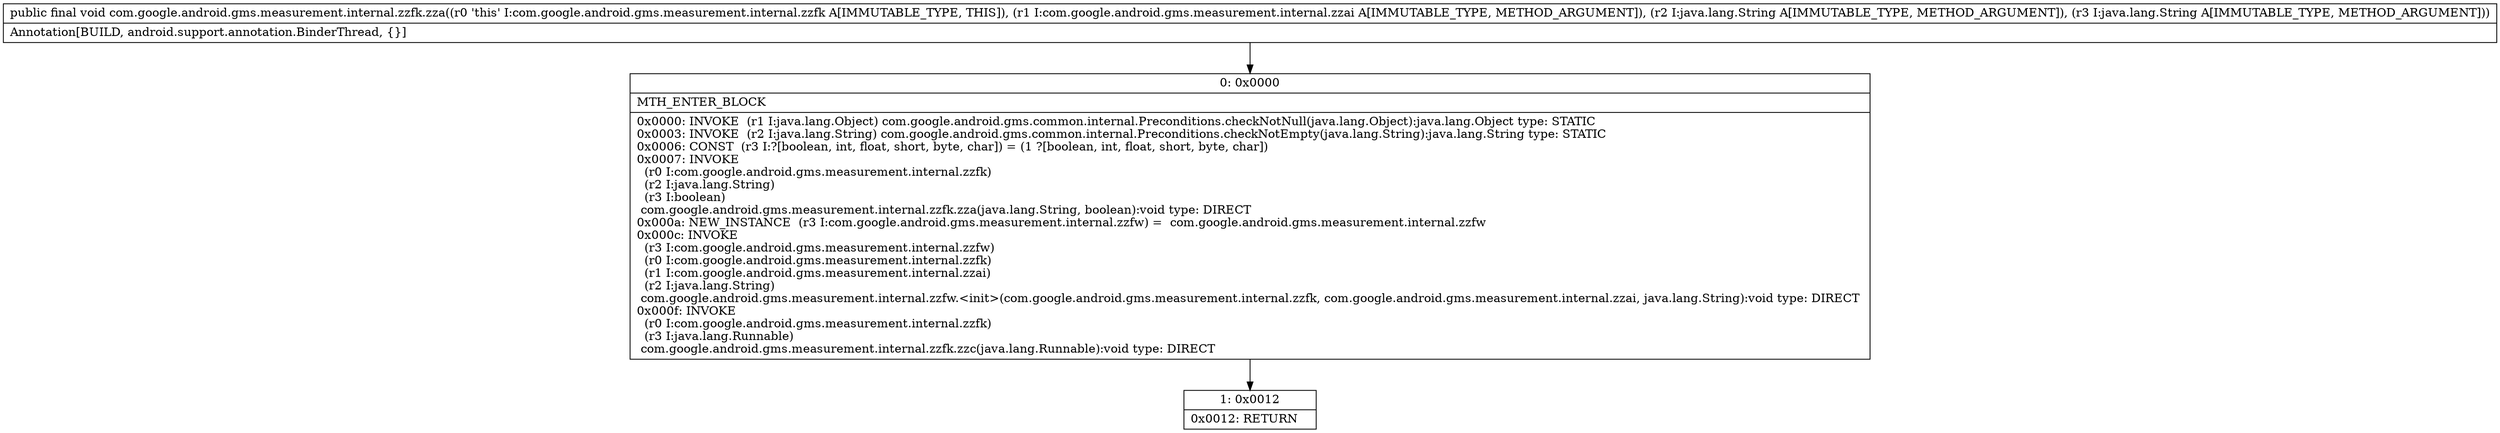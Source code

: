 digraph "CFG forcom.google.android.gms.measurement.internal.zzfk.zza(Lcom\/google\/android\/gms\/measurement\/internal\/zzai;Ljava\/lang\/String;Ljava\/lang\/String;)V" {
Node_0 [shape=record,label="{0\:\ 0x0000|MTH_ENTER_BLOCK\l|0x0000: INVOKE  (r1 I:java.lang.Object) com.google.android.gms.common.internal.Preconditions.checkNotNull(java.lang.Object):java.lang.Object type: STATIC \l0x0003: INVOKE  (r2 I:java.lang.String) com.google.android.gms.common.internal.Preconditions.checkNotEmpty(java.lang.String):java.lang.String type: STATIC \l0x0006: CONST  (r3 I:?[boolean, int, float, short, byte, char]) = (1 ?[boolean, int, float, short, byte, char]) \l0x0007: INVOKE  \l  (r0 I:com.google.android.gms.measurement.internal.zzfk)\l  (r2 I:java.lang.String)\l  (r3 I:boolean)\l com.google.android.gms.measurement.internal.zzfk.zza(java.lang.String, boolean):void type: DIRECT \l0x000a: NEW_INSTANCE  (r3 I:com.google.android.gms.measurement.internal.zzfw) =  com.google.android.gms.measurement.internal.zzfw \l0x000c: INVOKE  \l  (r3 I:com.google.android.gms.measurement.internal.zzfw)\l  (r0 I:com.google.android.gms.measurement.internal.zzfk)\l  (r1 I:com.google.android.gms.measurement.internal.zzai)\l  (r2 I:java.lang.String)\l com.google.android.gms.measurement.internal.zzfw.\<init\>(com.google.android.gms.measurement.internal.zzfk, com.google.android.gms.measurement.internal.zzai, java.lang.String):void type: DIRECT \l0x000f: INVOKE  \l  (r0 I:com.google.android.gms.measurement.internal.zzfk)\l  (r3 I:java.lang.Runnable)\l com.google.android.gms.measurement.internal.zzfk.zzc(java.lang.Runnable):void type: DIRECT \l}"];
Node_1 [shape=record,label="{1\:\ 0x0012|0x0012: RETURN   \l}"];
MethodNode[shape=record,label="{public final void com.google.android.gms.measurement.internal.zzfk.zza((r0 'this' I:com.google.android.gms.measurement.internal.zzfk A[IMMUTABLE_TYPE, THIS]), (r1 I:com.google.android.gms.measurement.internal.zzai A[IMMUTABLE_TYPE, METHOD_ARGUMENT]), (r2 I:java.lang.String A[IMMUTABLE_TYPE, METHOD_ARGUMENT]), (r3 I:java.lang.String A[IMMUTABLE_TYPE, METHOD_ARGUMENT]))  | Annotation[BUILD, android.support.annotation.BinderThread, \{\}]\l}"];
MethodNode -> Node_0;
Node_0 -> Node_1;
}

